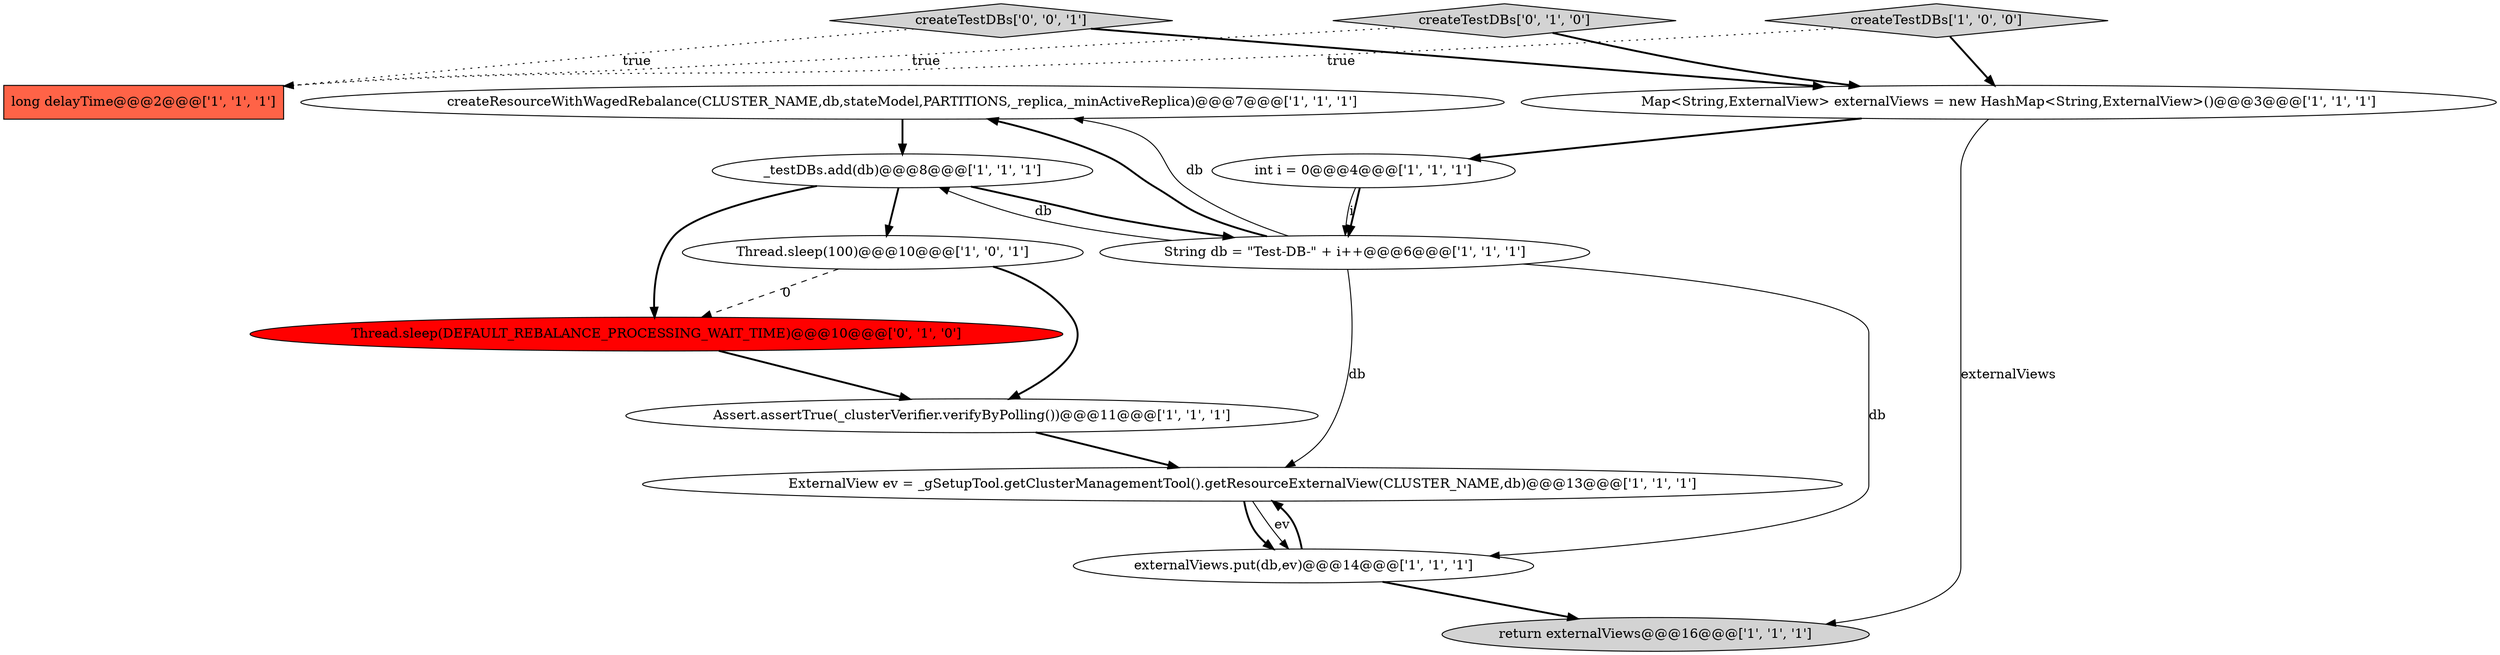 digraph {
7 [style = filled, label = "createResourceWithWagedRebalance(CLUSTER_NAME,db,stateModel,PARTITIONS,_replica,_minActiveReplica)@@@7@@@['1', '1', '1']", fillcolor = white, shape = ellipse image = "AAA0AAABBB1BBB"];
3 [style = filled, label = "Thread.sleep(100)@@@10@@@['1', '0', '1']", fillcolor = white, shape = ellipse image = "AAA0AAABBB1BBB"];
12 [style = filled, label = "Thread.sleep(DEFAULT_REBALANCE_PROCESSING_WAIT_TIME)@@@10@@@['0', '1', '0']", fillcolor = red, shape = ellipse image = "AAA1AAABBB2BBB"];
4 [style = filled, label = "Assert.assertTrue(_clusterVerifier.verifyByPolling())@@@11@@@['1', '1', '1']", fillcolor = white, shape = ellipse image = "AAA0AAABBB1BBB"];
8 [style = filled, label = "Map<String,ExternalView> externalViews = new HashMap<String,ExternalView>()@@@3@@@['1', '1', '1']", fillcolor = white, shape = ellipse image = "AAA0AAABBB1BBB"];
10 [style = filled, label = "int i = 0@@@4@@@['1', '1', '1']", fillcolor = white, shape = ellipse image = "AAA0AAABBB1BBB"];
9 [style = filled, label = "return externalViews@@@16@@@['1', '1', '1']", fillcolor = lightgray, shape = ellipse image = "AAA0AAABBB1BBB"];
11 [style = filled, label = "ExternalView ev = _gSetupTool.getClusterManagementTool().getResourceExternalView(CLUSTER_NAME,db)@@@13@@@['1', '1', '1']", fillcolor = white, shape = ellipse image = "AAA0AAABBB1BBB"];
2 [style = filled, label = "_testDBs.add(db)@@@8@@@['1', '1', '1']", fillcolor = white, shape = ellipse image = "AAA0AAABBB1BBB"];
5 [style = filled, label = "String db = \"Test-DB-\" + i++@@@6@@@['1', '1', '1']", fillcolor = white, shape = ellipse image = "AAA0AAABBB1BBB"];
6 [style = filled, label = "externalViews.put(db,ev)@@@14@@@['1', '1', '1']", fillcolor = white, shape = ellipse image = "AAA0AAABBB1BBB"];
1 [style = filled, label = "long delayTime@@@2@@@['1', '1', '1']", fillcolor = tomato, shape = box image = "AAA0AAABBB1BBB"];
14 [style = filled, label = "createTestDBs['0', '0', '1']", fillcolor = lightgray, shape = diamond image = "AAA0AAABBB3BBB"];
13 [style = filled, label = "createTestDBs['0', '1', '0']", fillcolor = lightgray, shape = diamond image = "AAA0AAABBB2BBB"];
0 [style = filled, label = "createTestDBs['1', '0', '0']", fillcolor = lightgray, shape = diamond image = "AAA0AAABBB1BBB"];
8->10 [style = bold, label=""];
5->6 [style = solid, label="db"];
10->5 [style = solid, label="i"];
2->3 [style = bold, label=""];
11->6 [style = bold, label=""];
11->6 [style = solid, label="ev"];
5->11 [style = solid, label="db"];
3->4 [style = bold, label=""];
2->12 [style = bold, label=""];
8->9 [style = solid, label="externalViews"];
13->1 [style = dotted, label="true"];
10->5 [style = bold, label=""];
5->7 [style = solid, label="db"];
3->12 [style = dashed, label="0"];
12->4 [style = bold, label=""];
7->2 [style = bold, label=""];
6->11 [style = bold, label=""];
0->1 [style = dotted, label="true"];
0->8 [style = bold, label=""];
5->7 [style = bold, label=""];
14->8 [style = bold, label=""];
14->1 [style = dotted, label="true"];
5->2 [style = solid, label="db"];
6->9 [style = bold, label=""];
13->8 [style = bold, label=""];
4->11 [style = bold, label=""];
2->5 [style = bold, label=""];
}
